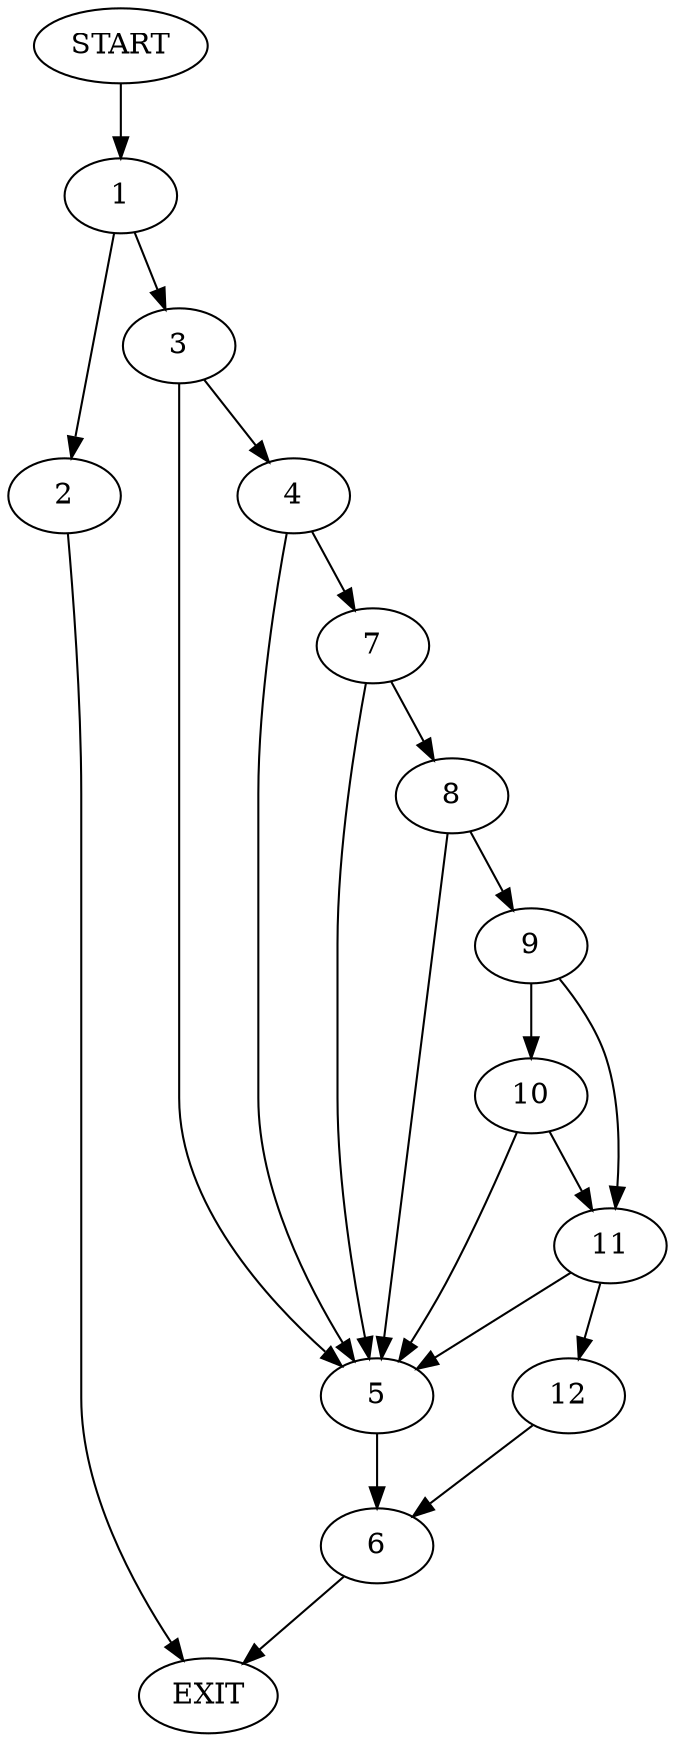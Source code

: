 digraph {
0 [label="START"]
13 [label="EXIT"]
0 -> 1
1 -> 2
1 -> 3
2 -> 13
3 -> 4
3 -> 5
5 -> 6
4 -> 7
4 -> 5
7 -> 8
7 -> 5
8 -> 9
8 -> 5
9 -> 10
9 -> 11
11 -> 12
11 -> 5
10 -> 5
10 -> 11
12 -> 6
6 -> 13
}
